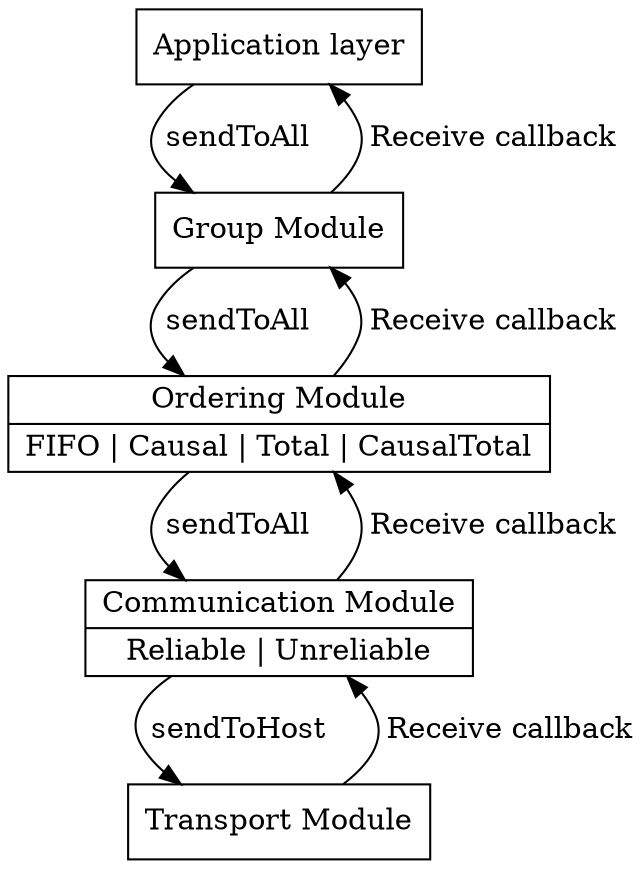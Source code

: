  digraph G {
        graph [ dpi = 300 ]; 
 	APPLICATION [shape=record, label = "Application layer"]
 	GROUP       [shape=record, label = "Group Module"];
	ORDER       [shape=record, label = "{Ordering Module | {FIFO \| Causal \| Total \| CausalTotal}}"];
	COM         [shape=record, label = "{Communication Module|{Reliable \| Unreliable}}"];
	TRANSPORT   [shape=record, label = "Transport Module"];
 	 
	
 	APPLICATION -> GROUP [label = " sendToAll     "]
 	GROUP -> ORDER       [label = " sendToAll     "]
 	ORDER -> COM         [label = " sendToAll     "]
 	COM -> TRANSPORT     [label = " sendToHost     "]
 	
 	GROUP -> APPLICATION  [label = " Receive callback" ]
 	ORDER  -> GROUP       [label = " Receive callback" ]
 	COM -> ORDER          [label = " Receive callback" ]
	TRANSPORT -> COM      [label = " Receive callback" ]

	
 }
